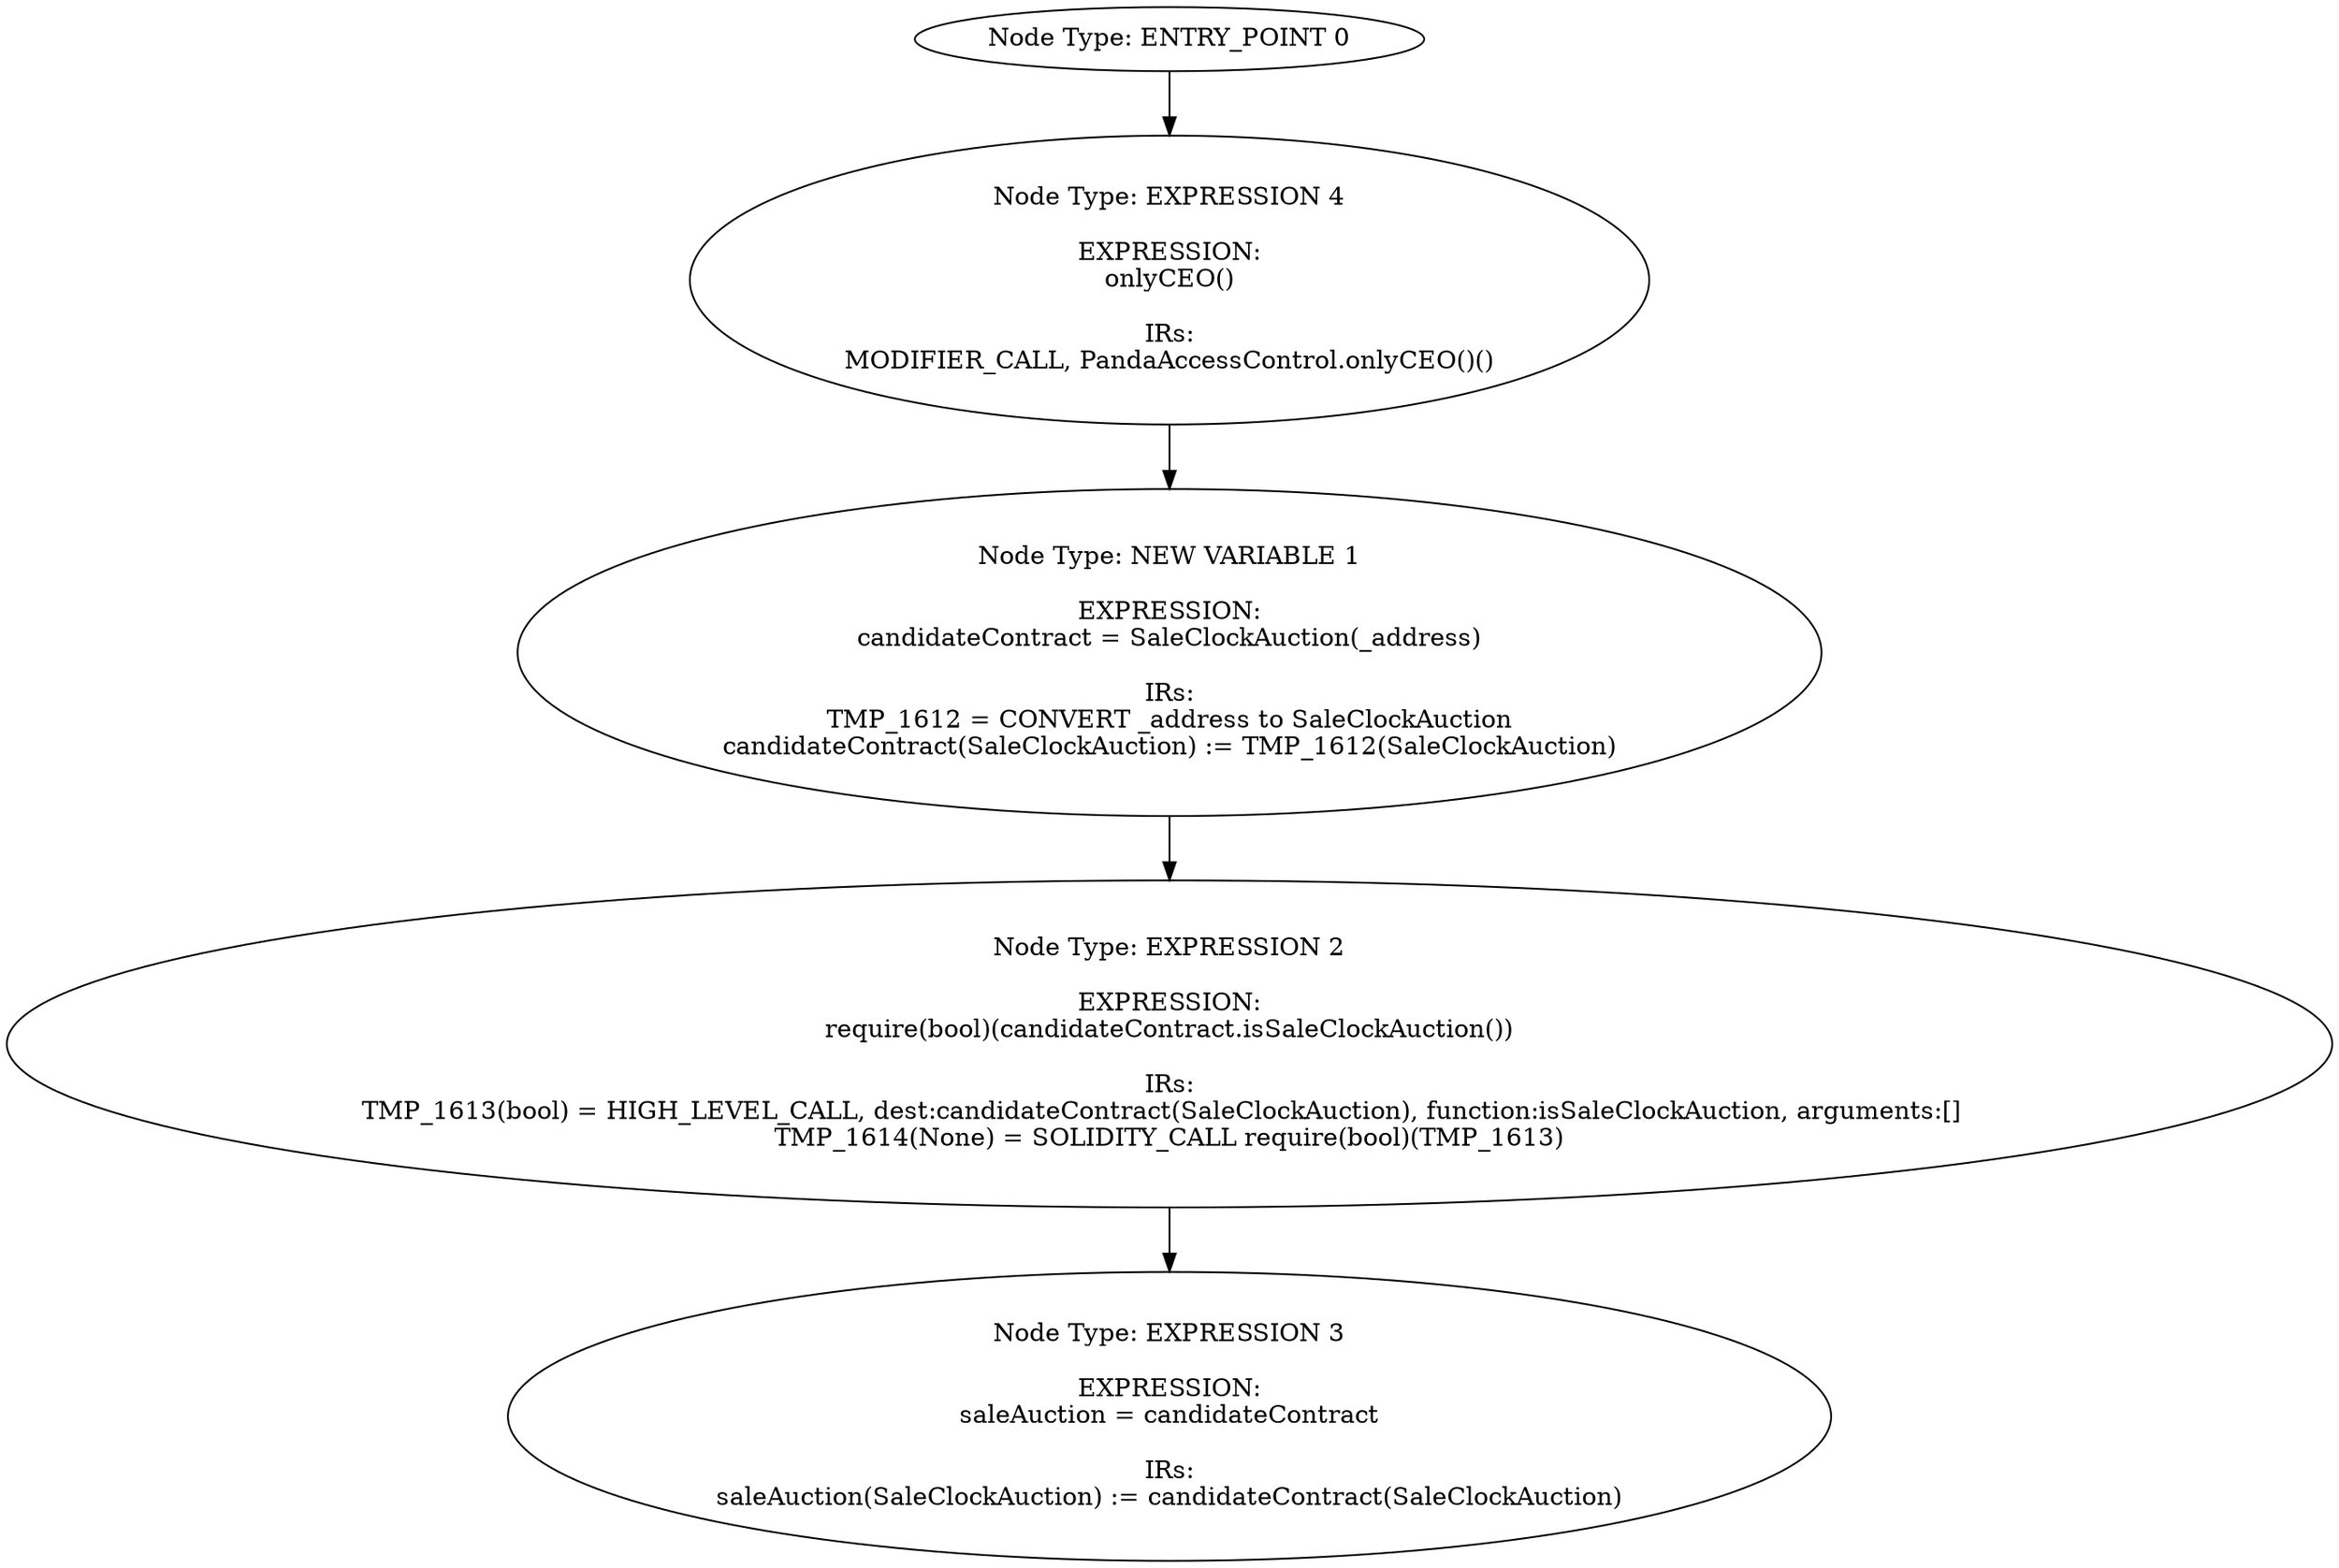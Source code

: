 digraph{
0[label="Node Type: ENTRY_POINT 0
"];
0->4;
1[label="Node Type: NEW VARIABLE 1

EXPRESSION:
candidateContract = SaleClockAuction(_address)

IRs:
TMP_1612 = CONVERT _address to SaleClockAuction
candidateContract(SaleClockAuction) := TMP_1612(SaleClockAuction)"];
1->2;
2[label="Node Type: EXPRESSION 2

EXPRESSION:
require(bool)(candidateContract.isSaleClockAuction())

IRs:
TMP_1613(bool) = HIGH_LEVEL_CALL, dest:candidateContract(SaleClockAuction), function:isSaleClockAuction, arguments:[]  
TMP_1614(None) = SOLIDITY_CALL require(bool)(TMP_1613)"];
2->3;
3[label="Node Type: EXPRESSION 3

EXPRESSION:
saleAuction = candidateContract

IRs:
saleAuction(SaleClockAuction) := candidateContract(SaleClockAuction)"];
4[label="Node Type: EXPRESSION 4

EXPRESSION:
onlyCEO()

IRs:
MODIFIER_CALL, PandaAccessControl.onlyCEO()()"];
4->1;
}
